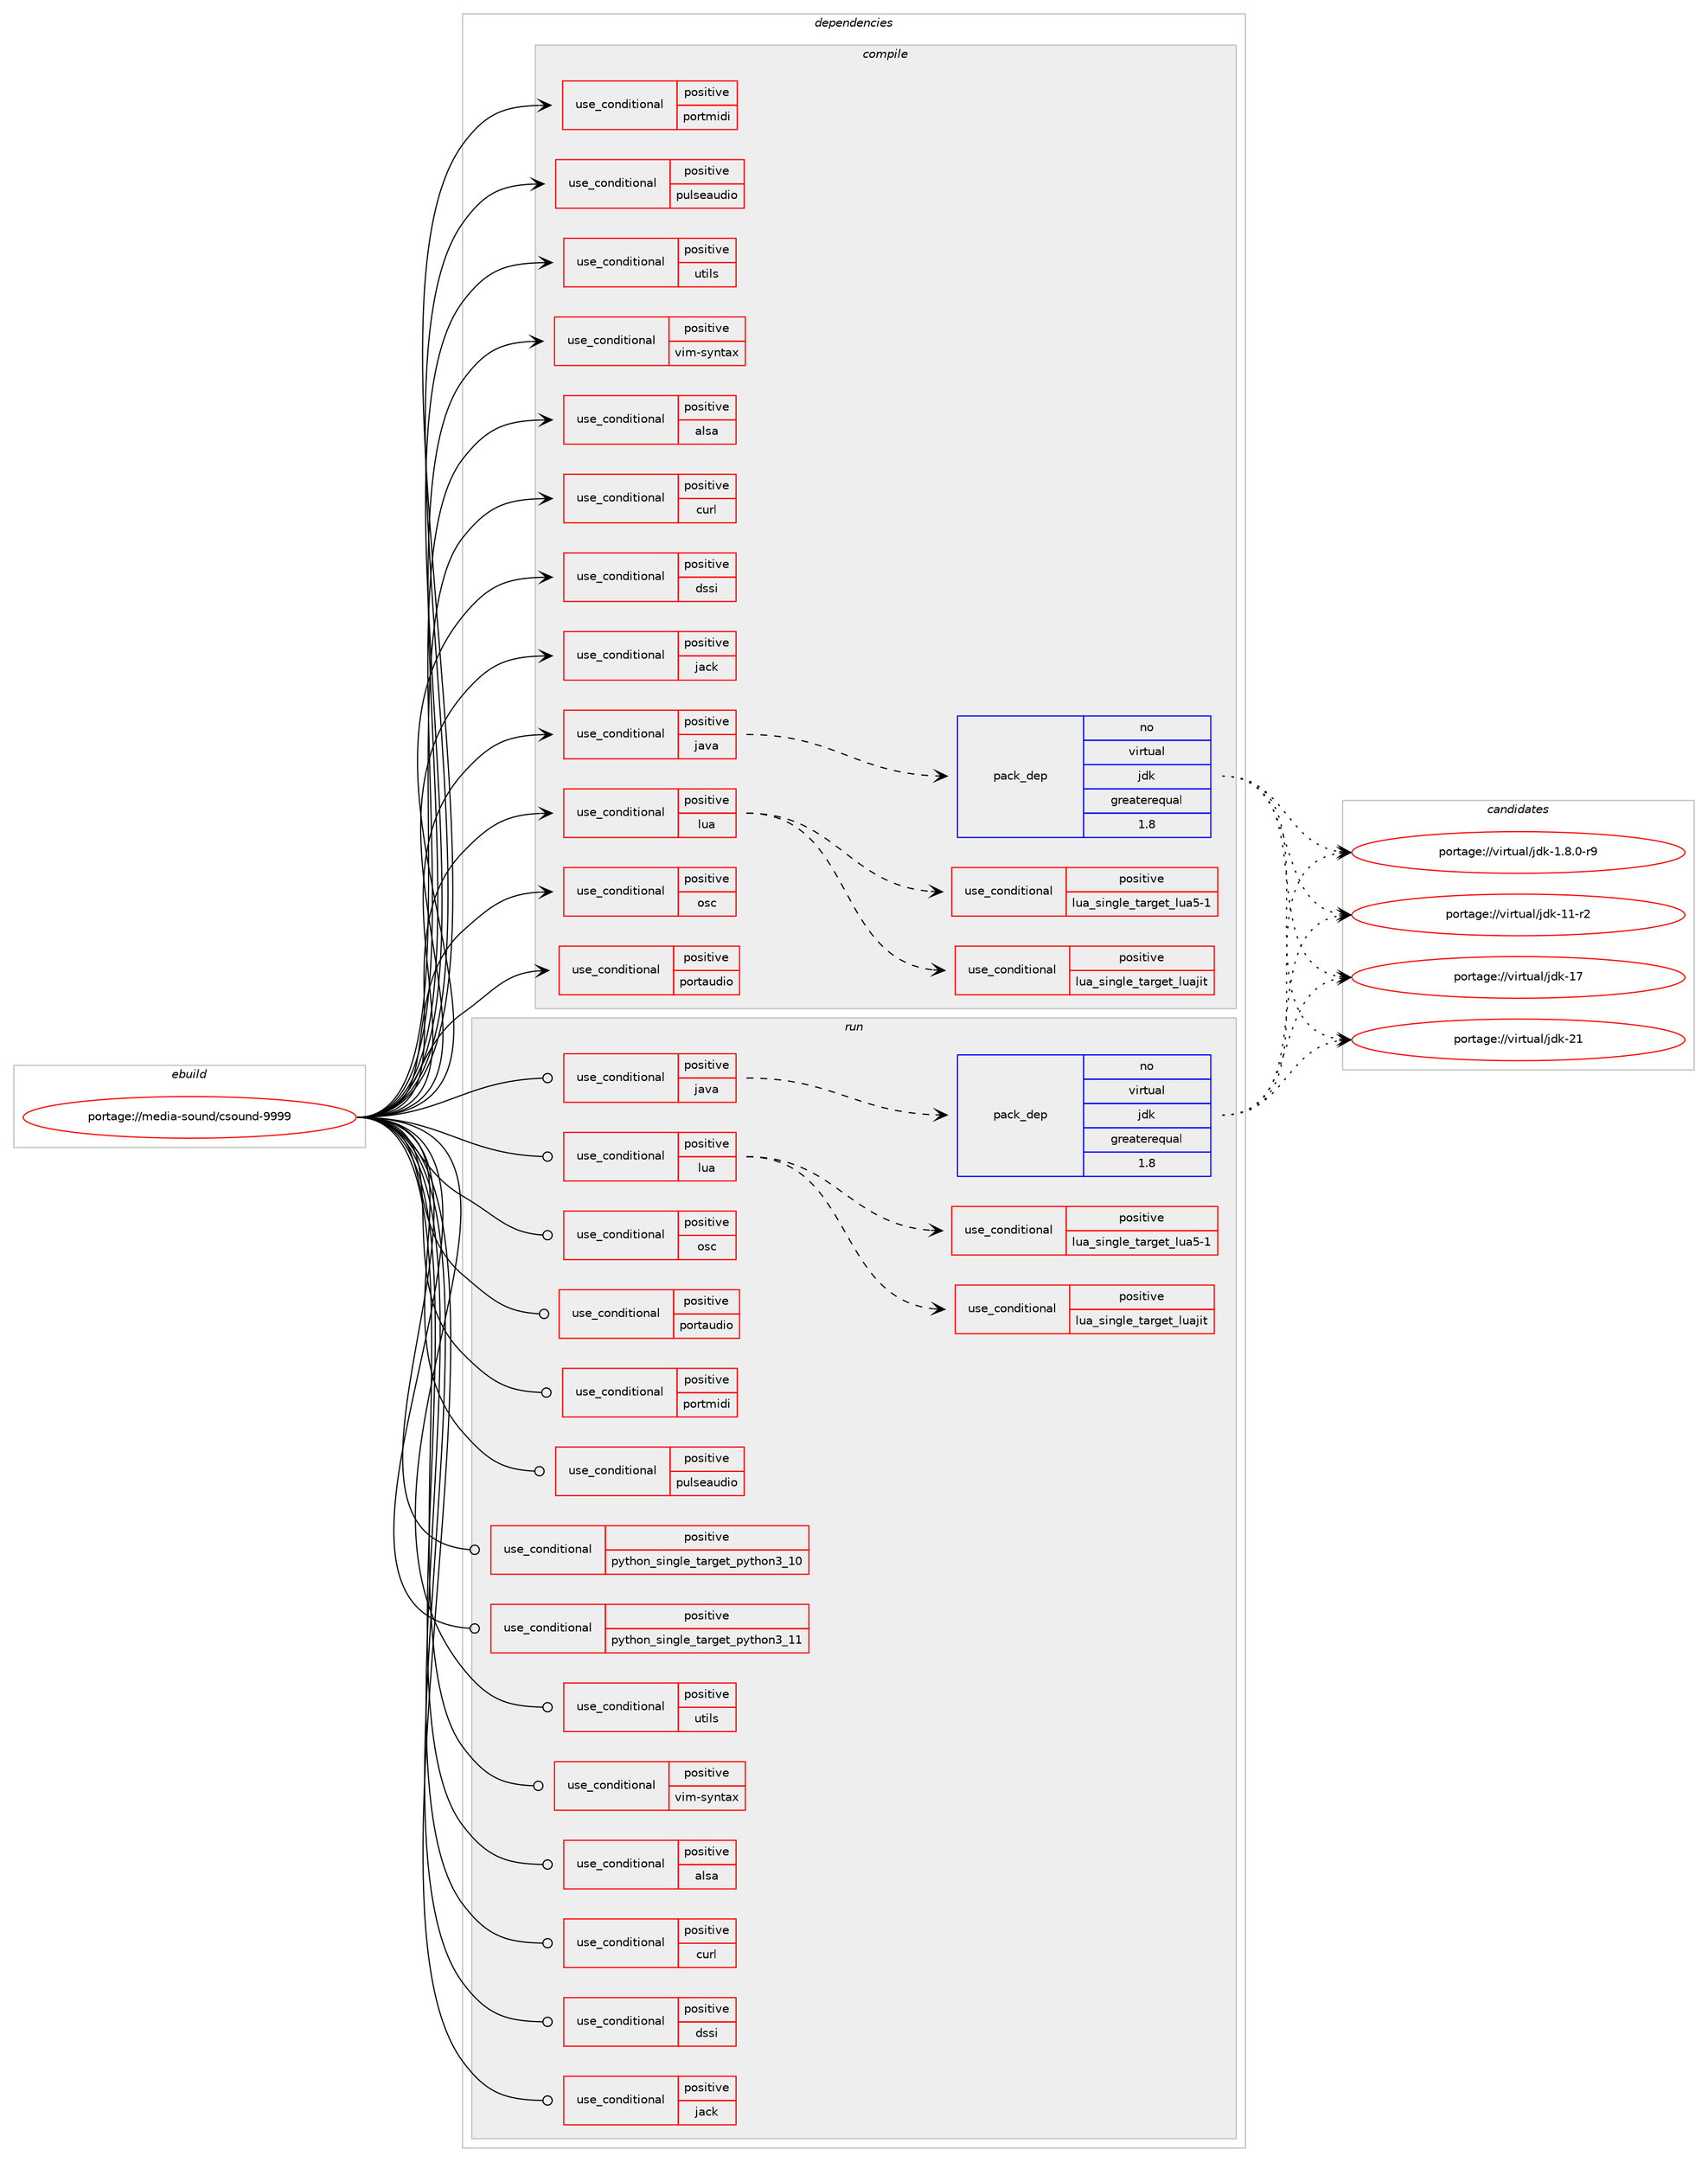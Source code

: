 digraph prolog {

# *************
# Graph options
# *************

newrank=true;
concentrate=true;
compound=true;
graph [rankdir=LR,fontname=Helvetica,fontsize=10,ranksep=1.5];#, ranksep=2.5, nodesep=0.2];
edge  [arrowhead=vee];
node  [fontname=Helvetica,fontsize=10];

# **********
# The ebuild
# **********

subgraph cluster_leftcol {
color=gray;
rank=same;
label=<<i>ebuild</i>>;
id [label="portage://media-sound/csound-9999", color=red, width=4, href="../media-sound/csound-9999.svg"];
}

# ****************
# The dependencies
# ****************

subgraph cluster_midcol {
color=gray;
label=<<i>dependencies</i>>;
subgraph cluster_compile {
fillcolor="#eeeeee";
style=filled;
label=<<i>compile</i>>;
subgraph cond77657 {
dependency162563 [label=<<TABLE BORDER="0" CELLBORDER="1" CELLSPACING="0" CELLPADDING="4"><TR><TD ROWSPAN="3" CELLPADDING="10">use_conditional</TD></TR><TR><TD>positive</TD></TR><TR><TD>alsa</TD></TR></TABLE>>, shape=none, color=red];
# *** BEGIN UNKNOWN DEPENDENCY TYPE (TODO) ***
# dependency162563 -> package_dependency(portage://media-sound/csound-9999,install,no,media-libs,alsa-lib,none,[,,],[],[])
# *** END UNKNOWN DEPENDENCY TYPE (TODO) ***

}
id:e -> dependency162563:w [weight=20,style="solid",arrowhead="vee"];
subgraph cond77658 {
dependency162564 [label=<<TABLE BORDER="0" CELLBORDER="1" CELLSPACING="0" CELLPADDING="4"><TR><TD ROWSPAN="3" CELLPADDING="10">use_conditional</TD></TR><TR><TD>positive</TD></TR><TR><TD>curl</TD></TR></TABLE>>, shape=none, color=red];
# *** BEGIN UNKNOWN DEPENDENCY TYPE (TODO) ***
# dependency162564 -> package_dependency(portage://media-sound/csound-9999,install,no,net-misc,curl,none,[,,],[],[])
# *** END UNKNOWN DEPENDENCY TYPE (TODO) ***

}
id:e -> dependency162564:w [weight=20,style="solid",arrowhead="vee"];
subgraph cond77659 {
dependency162565 [label=<<TABLE BORDER="0" CELLBORDER="1" CELLSPACING="0" CELLPADDING="4"><TR><TD ROWSPAN="3" CELLPADDING="10">use_conditional</TD></TR><TR><TD>positive</TD></TR><TR><TD>dssi</TD></TR></TABLE>>, shape=none, color=red];
# *** BEGIN UNKNOWN DEPENDENCY TYPE (TODO) ***
# dependency162565 -> package_dependency(portage://media-sound/csound-9999,install,no,media-libs,dssi,none,[,,],[],[])
# *** END UNKNOWN DEPENDENCY TYPE (TODO) ***

# *** BEGIN UNKNOWN DEPENDENCY TYPE (TODO) ***
# dependency162565 -> package_dependency(portage://media-sound/csound-9999,install,no,media-libs,ladspa-sdk,none,[,,],[],[])
# *** END UNKNOWN DEPENDENCY TYPE (TODO) ***

}
id:e -> dependency162565:w [weight=20,style="solid",arrowhead="vee"];
subgraph cond77660 {
dependency162566 [label=<<TABLE BORDER="0" CELLBORDER="1" CELLSPACING="0" CELLPADDING="4"><TR><TD ROWSPAN="3" CELLPADDING="10">use_conditional</TD></TR><TR><TD>positive</TD></TR><TR><TD>jack</TD></TR></TABLE>>, shape=none, color=red];
# *** BEGIN UNKNOWN DEPENDENCY TYPE (TODO) ***
# dependency162566 -> package_dependency(portage://media-sound/csound-9999,install,no,virtual,jack,none,[,,],[],[])
# *** END UNKNOWN DEPENDENCY TYPE (TODO) ***

}
id:e -> dependency162566:w [weight=20,style="solid",arrowhead="vee"];
subgraph cond77661 {
dependency162567 [label=<<TABLE BORDER="0" CELLBORDER="1" CELLSPACING="0" CELLPADDING="4"><TR><TD ROWSPAN="3" CELLPADDING="10">use_conditional</TD></TR><TR><TD>positive</TD></TR><TR><TD>java</TD></TR></TABLE>>, shape=none, color=red];
subgraph pack82524 {
dependency162568 [label=<<TABLE BORDER="0" CELLBORDER="1" CELLSPACING="0" CELLPADDING="4" WIDTH="220"><TR><TD ROWSPAN="6" CELLPADDING="30">pack_dep</TD></TR><TR><TD WIDTH="110">no</TD></TR><TR><TD>virtual</TD></TR><TR><TD>jdk</TD></TR><TR><TD>greaterequal</TD></TR><TR><TD>1.8</TD></TR></TABLE>>, shape=none, color=blue];
}
dependency162567:e -> dependency162568:w [weight=20,style="dashed",arrowhead="vee"];
}
id:e -> dependency162567:w [weight=20,style="solid",arrowhead="vee"];
subgraph cond77662 {
dependency162569 [label=<<TABLE BORDER="0" CELLBORDER="1" CELLSPACING="0" CELLPADDING="4"><TR><TD ROWSPAN="3" CELLPADDING="10">use_conditional</TD></TR><TR><TD>positive</TD></TR><TR><TD>lua</TD></TR></TABLE>>, shape=none, color=red];
subgraph cond77663 {
dependency162570 [label=<<TABLE BORDER="0" CELLBORDER="1" CELLSPACING="0" CELLPADDING="4"><TR><TD ROWSPAN="3" CELLPADDING="10">use_conditional</TD></TR><TR><TD>positive</TD></TR><TR><TD>lua_single_target_luajit</TD></TR></TABLE>>, shape=none, color=red];
# *** BEGIN UNKNOWN DEPENDENCY TYPE (TODO) ***
# dependency162570 -> package_dependency(portage://media-sound/csound-9999,install,no,dev-lang,luajit,none,[,,],any_same_slot,[])
# *** END UNKNOWN DEPENDENCY TYPE (TODO) ***

}
dependency162569:e -> dependency162570:w [weight=20,style="dashed",arrowhead="vee"];
subgraph cond77664 {
dependency162571 [label=<<TABLE BORDER="0" CELLBORDER="1" CELLSPACING="0" CELLPADDING="4"><TR><TD ROWSPAN="3" CELLPADDING="10">use_conditional</TD></TR><TR><TD>positive</TD></TR><TR><TD>lua_single_target_lua5-1</TD></TR></TABLE>>, shape=none, color=red];
# *** BEGIN UNKNOWN DEPENDENCY TYPE (TODO) ***
# dependency162571 -> package_dependency(portage://media-sound/csound-9999,install,no,dev-lang,lua,none,[,,],[slot(5.1)],[])
# *** END UNKNOWN DEPENDENCY TYPE (TODO) ***

}
dependency162569:e -> dependency162571:w [weight=20,style="dashed",arrowhead="vee"];
}
id:e -> dependency162569:w [weight=20,style="solid",arrowhead="vee"];
subgraph cond77665 {
dependency162572 [label=<<TABLE BORDER="0" CELLBORDER="1" CELLSPACING="0" CELLPADDING="4"><TR><TD ROWSPAN="3" CELLPADDING="10">use_conditional</TD></TR><TR><TD>positive</TD></TR><TR><TD>osc</TD></TR></TABLE>>, shape=none, color=red];
# *** BEGIN UNKNOWN DEPENDENCY TYPE (TODO) ***
# dependency162572 -> package_dependency(portage://media-sound/csound-9999,install,no,media-libs,liblo,none,[,,],[],[])
# *** END UNKNOWN DEPENDENCY TYPE (TODO) ***

}
id:e -> dependency162572:w [weight=20,style="solid",arrowhead="vee"];
subgraph cond77666 {
dependency162573 [label=<<TABLE BORDER="0" CELLBORDER="1" CELLSPACING="0" CELLPADDING="4"><TR><TD ROWSPAN="3" CELLPADDING="10">use_conditional</TD></TR><TR><TD>positive</TD></TR><TR><TD>portaudio</TD></TR></TABLE>>, shape=none, color=red];
# *** BEGIN UNKNOWN DEPENDENCY TYPE (TODO) ***
# dependency162573 -> package_dependency(portage://media-sound/csound-9999,install,no,media-libs,portaudio,none,[,,],[],[])
# *** END UNKNOWN DEPENDENCY TYPE (TODO) ***

}
id:e -> dependency162573:w [weight=20,style="solid",arrowhead="vee"];
subgraph cond77667 {
dependency162574 [label=<<TABLE BORDER="0" CELLBORDER="1" CELLSPACING="0" CELLPADDING="4"><TR><TD ROWSPAN="3" CELLPADDING="10">use_conditional</TD></TR><TR><TD>positive</TD></TR><TR><TD>portmidi</TD></TR></TABLE>>, shape=none, color=red];
# *** BEGIN UNKNOWN DEPENDENCY TYPE (TODO) ***
# dependency162574 -> package_dependency(portage://media-sound/csound-9999,install,no,media-libs,portmidi,none,[,,],[],[])
# *** END UNKNOWN DEPENDENCY TYPE (TODO) ***

}
id:e -> dependency162574:w [weight=20,style="solid",arrowhead="vee"];
subgraph cond77668 {
dependency162575 [label=<<TABLE BORDER="0" CELLBORDER="1" CELLSPACING="0" CELLPADDING="4"><TR><TD ROWSPAN="3" CELLPADDING="10">use_conditional</TD></TR><TR><TD>positive</TD></TR><TR><TD>pulseaudio</TD></TR></TABLE>>, shape=none, color=red];
# *** BEGIN UNKNOWN DEPENDENCY TYPE (TODO) ***
# dependency162575 -> package_dependency(portage://media-sound/csound-9999,install,no,media-libs,libpulse,none,[,,],[],[])
# *** END UNKNOWN DEPENDENCY TYPE (TODO) ***

}
id:e -> dependency162575:w [weight=20,style="solid",arrowhead="vee"];
subgraph cond77669 {
dependency162576 [label=<<TABLE BORDER="0" CELLBORDER="1" CELLSPACING="0" CELLPADDING="4"><TR><TD ROWSPAN="3" CELLPADDING="10">use_conditional</TD></TR><TR><TD>positive</TD></TR><TR><TD>utils</TD></TR></TABLE>>, shape=none, color=red];
# *** BEGIN UNKNOWN DEPENDENCY TYPE (TODO) ***
# dependency162576 -> package_dependency(portage://media-sound/csound-9999,install,weak,media-sound,snd,none,[,,],[],[])
# *** END UNKNOWN DEPENDENCY TYPE (TODO) ***

}
id:e -> dependency162576:w [weight=20,style="solid",arrowhead="vee"];
subgraph cond77670 {
dependency162577 [label=<<TABLE BORDER="0" CELLBORDER="1" CELLSPACING="0" CELLPADDING="4"><TR><TD ROWSPAN="3" CELLPADDING="10">use_conditional</TD></TR><TR><TD>positive</TD></TR><TR><TD>vim-syntax</TD></TR></TABLE>>, shape=none, color=red];
# *** BEGIN UNKNOWN DEPENDENCY TYPE (TODO) ***
# dependency162577 -> package_dependency(portage://media-sound/csound-9999,install,weak,app-vim,csound-syntax,none,[,,],[],[])
# *** END UNKNOWN DEPENDENCY TYPE (TODO) ***

}
id:e -> dependency162577:w [weight=20,style="solid",arrowhead="vee"];
# *** BEGIN UNKNOWN DEPENDENCY TYPE (TODO) ***
# id -> package_dependency(portage://media-sound/csound-9999,install,no,dev-cpp,eigen,none,[,,],[slot(3)],[])
# *** END UNKNOWN DEPENDENCY TYPE (TODO) ***

# *** BEGIN UNKNOWN DEPENDENCY TYPE (TODO) ***
# id -> package_dependency(portage://media-sound/csound-9999,install,no,dev-libs,boost,none,[,,],[],[])
# *** END UNKNOWN DEPENDENCY TYPE (TODO) ***

# *** BEGIN UNKNOWN DEPENDENCY TYPE (TODO) ***
# id -> package_dependency(portage://media-sound/csound-9999,install,no,media-libs,libsamplerate,none,[,,],[],[])
# *** END UNKNOWN DEPENDENCY TYPE (TODO) ***

# *** BEGIN UNKNOWN DEPENDENCY TYPE (TODO) ***
# id -> package_dependency(portage://media-sound/csound-9999,install,no,media-libs,libsndfile,none,[,,],[],[])
# *** END UNKNOWN DEPENDENCY TYPE (TODO) ***

# *** BEGIN UNKNOWN DEPENDENCY TYPE (TODO) ***
# id -> package_dependency(portage://media-sound/csound-9999,install,no,sys-libs,zlib,none,[,,],[],[])
# *** END UNKNOWN DEPENDENCY TYPE (TODO) ***

}
subgraph cluster_compileandrun {
fillcolor="#eeeeee";
style=filled;
label=<<i>compile and run</i>>;
}
subgraph cluster_run {
fillcolor="#eeeeee";
style=filled;
label=<<i>run</i>>;
subgraph cond77671 {
dependency162578 [label=<<TABLE BORDER="0" CELLBORDER="1" CELLSPACING="0" CELLPADDING="4"><TR><TD ROWSPAN="3" CELLPADDING="10">use_conditional</TD></TR><TR><TD>positive</TD></TR><TR><TD>alsa</TD></TR></TABLE>>, shape=none, color=red];
# *** BEGIN UNKNOWN DEPENDENCY TYPE (TODO) ***
# dependency162578 -> package_dependency(portage://media-sound/csound-9999,run,no,media-libs,alsa-lib,none,[,,],[],[])
# *** END UNKNOWN DEPENDENCY TYPE (TODO) ***

}
id:e -> dependency162578:w [weight=20,style="solid",arrowhead="odot"];
subgraph cond77672 {
dependency162579 [label=<<TABLE BORDER="0" CELLBORDER="1" CELLSPACING="0" CELLPADDING="4"><TR><TD ROWSPAN="3" CELLPADDING="10">use_conditional</TD></TR><TR><TD>positive</TD></TR><TR><TD>curl</TD></TR></TABLE>>, shape=none, color=red];
# *** BEGIN UNKNOWN DEPENDENCY TYPE (TODO) ***
# dependency162579 -> package_dependency(portage://media-sound/csound-9999,run,no,net-misc,curl,none,[,,],[],[])
# *** END UNKNOWN DEPENDENCY TYPE (TODO) ***

}
id:e -> dependency162579:w [weight=20,style="solid",arrowhead="odot"];
subgraph cond77673 {
dependency162580 [label=<<TABLE BORDER="0" CELLBORDER="1" CELLSPACING="0" CELLPADDING="4"><TR><TD ROWSPAN="3" CELLPADDING="10">use_conditional</TD></TR><TR><TD>positive</TD></TR><TR><TD>dssi</TD></TR></TABLE>>, shape=none, color=red];
# *** BEGIN UNKNOWN DEPENDENCY TYPE (TODO) ***
# dependency162580 -> package_dependency(portage://media-sound/csound-9999,run,no,media-libs,dssi,none,[,,],[],[])
# *** END UNKNOWN DEPENDENCY TYPE (TODO) ***

# *** BEGIN UNKNOWN DEPENDENCY TYPE (TODO) ***
# dependency162580 -> package_dependency(portage://media-sound/csound-9999,run,no,media-libs,ladspa-sdk,none,[,,],[],[])
# *** END UNKNOWN DEPENDENCY TYPE (TODO) ***

}
id:e -> dependency162580:w [weight=20,style="solid",arrowhead="odot"];
subgraph cond77674 {
dependency162581 [label=<<TABLE BORDER="0" CELLBORDER="1" CELLSPACING="0" CELLPADDING="4"><TR><TD ROWSPAN="3" CELLPADDING="10">use_conditional</TD></TR><TR><TD>positive</TD></TR><TR><TD>jack</TD></TR></TABLE>>, shape=none, color=red];
# *** BEGIN UNKNOWN DEPENDENCY TYPE (TODO) ***
# dependency162581 -> package_dependency(portage://media-sound/csound-9999,run,no,virtual,jack,none,[,,],[],[])
# *** END UNKNOWN DEPENDENCY TYPE (TODO) ***

}
id:e -> dependency162581:w [weight=20,style="solid",arrowhead="odot"];
subgraph cond77675 {
dependency162582 [label=<<TABLE BORDER="0" CELLBORDER="1" CELLSPACING="0" CELLPADDING="4"><TR><TD ROWSPAN="3" CELLPADDING="10">use_conditional</TD></TR><TR><TD>positive</TD></TR><TR><TD>java</TD></TR></TABLE>>, shape=none, color=red];
subgraph pack82525 {
dependency162583 [label=<<TABLE BORDER="0" CELLBORDER="1" CELLSPACING="0" CELLPADDING="4" WIDTH="220"><TR><TD ROWSPAN="6" CELLPADDING="30">pack_dep</TD></TR><TR><TD WIDTH="110">no</TD></TR><TR><TD>virtual</TD></TR><TR><TD>jdk</TD></TR><TR><TD>greaterequal</TD></TR><TR><TD>1.8</TD></TR></TABLE>>, shape=none, color=blue];
}
dependency162582:e -> dependency162583:w [weight=20,style="dashed",arrowhead="vee"];
}
id:e -> dependency162582:w [weight=20,style="solid",arrowhead="odot"];
subgraph cond77676 {
dependency162584 [label=<<TABLE BORDER="0" CELLBORDER="1" CELLSPACING="0" CELLPADDING="4"><TR><TD ROWSPAN="3" CELLPADDING="10">use_conditional</TD></TR><TR><TD>positive</TD></TR><TR><TD>lua</TD></TR></TABLE>>, shape=none, color=red];
subgraph cond77677 {
dependency162585 [label=<<TABLE BORDER="0" CELLBORDER="1" CELLSPACING="0" CELLPADDING="4"><TR><TD ROWSPAN="3" CELLPADDING="10">use_conditional</TD></TR><TR><TD>positive</TD></TR><TR><TD>lua_single_target_luajit</TD></TR></TABLE>>, shape=none, color=red];
# *** BEGIN UNKNOWN DEPENDENCY TYPE (TODO) ***
# dependency162585 -> package_dependency(portage://media-sound/csound-9999,run,no,dev-lang,luajit,none,[,,],any_same_slot,[])
# *** END UNKNOWN DEPENDENCY TYPE (TODO) ***

}
dependency162584:e -> dependency162585:w [weight=20,style="dashed",arrowhead="vee"];
subgraph cond77678 {
dependency162586 [label=<<TABLE BORDER="0" CELLBORDER="1" CELLSPACING="0" CELLPADDING="4"><TR><TD ROWSPAN="3" CELLPADDING="10">use_conditional</TD></TR><TR><TD>positive</TD></TR><TR><TD>lua_single_target_lua5-1</TD></TR></TABLE>>, shape=none, color=red];
# *** BEGIN UNKNOWN DEPENDENCY TYPE (TODO) ***
# dependency162586 -> package_dependency(portage://media-sound/csound-9999,run,no,dev-lang,lua,none,[,,],[slot(5.1)],[])
# *** END UNKNOWN DEPENDENCY TYPE (TODO) ***

}
dependency162584:e -> dependency162586:w [weight=20,style="dashed",arrowhead="vee"];
}
id:e -> dependency162584:w [weight=20,style="solid",arrowhead="odot"];
subgraph cond77679 {
dependency162587 [label=<<TABLE BORDER="0" CELLBORDER="1" CELLSPACING="0" CELLPADDING="4"><TR><TD ROWSPAN="3" CELLPADDING="10">use_conditional</TD></TR><TR><TD>positive</TD></TR><TR><TD>osc</TD></TR></TABLE>>, shape=none, color=red];
# *** BEGIN UNKNOWN DEPENDENCY TYPE (TODO) ***
# dependency162587 -> package_dependency(portage://media-sound/csound-9999,run,no,media-libs,liblo,none,[,,],[],[])
# *** END UNKNOWN DEPENDENCY TYPE (TODO) ***

}
id:e -> dependency162587:w [weight=20,style="solid",arrowhead="odot"];
subgraph cond77680 {
dependency162588 [label=<<TABLE BORDER="0" CELLBORDER="1" CELLSPACING="0" CELLPADDING="4"><TR><TD ROWSPAN="3" CELLPADDING="10">use_conditional</TD></TR><TR><TD>positive</TD></TR><TR><TD>portaudio</TD></TR></TABLE>>, shape=none, color=red];
# *** BEGIN UNKNOWN DEPENDENCY TYPE (TODO) ***
# dependency162588 -> package_dependency(portage://media-sound/csound-9999,run,no,media-libs,portaudio,none,[,,],[],[])
# *** END UNKNOWN DEPENDENCY TYPE (TODO) ***

}
id:e -> dependency162588:w [weight=20,style="solid",arrowhead="odot"];
subgraph cond77681 {
dependency162589 [label=<<TABLE BORDER="0" CELLBORDER="1" CELLSPACING="0" CELLPADDING="4"><TR><TD ROWSPAN="3" CELLPADDING="10">use_conditional</TD></TR><TR><TD>positive</TD></TR><TR><TD>portmidi</TD></TR></TABLE>>, shape=none, color=red];
# *** BEGIN UNKNOWN DEPENDENCY TYPE (TODO) ***
# dependency162589 -> package_dependency(portage://media-sound/csound-9999,run,no,media-libs,portmidi,none,[,,],[],[])
# *** END UNKNOWN DEPENDENCY TYPE (TODO) ***

}
id:e -> dependency162589:w [weight=20,style="solid",arrowhead="odot"];
subgraph cond77682 {
dependency162590 [label=<<TABLE BORDER="0" CELLBORDER="1" CELLSPACING="0" CELLPADDING="4"><TR><TD ROWSPAN="3" CELLPADDING="10">use_conditional</TD></TR><TR><TD>positive</TD></TR><TR><TD>pulseaudio</TD></TR></TABLE>>, shape=none, color=red];
# *** BEGIN UNKNOWN DEPENDENCY TYPE (TODO) ***
# dependency162590 -> package_dependency(portage://media-sound/csound-9999,run,no,media-libs,libpulse,none,[,,],[],[])
# *** END UNKNOWN DEPENDENCY TYPE (TODO) ***

}
id:e -> dependency162590:w [weight=20,style="solid",arrowhead="odot"];
subgraph cond77683 {
dependency162591 [label=<<TABLE BORDER="0" CELLBORDER="1" CELLSPACING="0" CELLPADDING="4"><TR><TD ROWSPAN="3" CELLPADDING="10">use_conditional</TD></TR><TR><TD>positive</TD></TR><TR><TD>python_single_target_python3_10</TD></TR></TABLE>>, shape=none, color=red];
# *** BEGIN UNKNOWN DEPENDENCY TYPE (TODO) ***
# dependency162591 -> package_dependency(portage://media-sound/csound-9999,run,no,dev-lang,python,none,[,,],[slot(3.10)],[])
# *** END UNKNOWN DEPENDENCY TYPE (TODO) ***

}
id:e -> dependency162591:w [weight=20,style="solid",arrowhead="odot"];
subgraph cond77684 {
dependency162592 [label=<<TABLE BORDER="0" CELLBORDER="1" CELLSPACING="0" CELLPADDING="4"><TR><TD ROWSPAN="3" CELLPADDING="10">use_conditional</TD></TR><TR><TD>positive</TD></TR><TR><TD>python_single_target_python3_11</TD></TR></TABLE>>, shape=none, color=red];
# *** BEGIN UNKNOWN DEPENDENCY TYPE (TODO) ***
# dependency162592 -> package_dependency(portage://media-sound/csound-9999,run,no,dev-lang,python,none,[,,],[slot(3.11)],[])
# *** END UNKNOWN DEPENDENCY TYPE (TODO) ***

}
id:e -> dependency162592:w [weight=20,style="solid",arrowhead="odot"];
subgraph cond77685 {
dependency162593 [label=<<TABLE BORDER="0" CELLBORDER="1" CELLSPACING="0" CELLPADDING="4"><TR><TD ROWSPAN="3" CELLPADDING="10">use_conditional</TD></TR><TR><TD>positive</TD></TR><TR><TD>utils</TD></TR></TABLE>>, shape=none, color=red];
# *** BEGIN UNKNOWN DEPENDENCY TYPE (TODO) ***
# dependency162593 -> package_dependency(portage://media-sound/csound-9999,run,weak,media-sound,snd,none,[,,],[],[])
# *** END UNKNOWN DEPENDENCY TYPE (TODO) ***

}
id:e -> dependency162593:w [weight=20,style="solid",arrowhead="odot"];
subgraph cond77686 {
dependency162594 [label=<<TABLE BORDER="0" CELLBORDER="1" CELLSPACING="0" CELLPADDING="4"><TR><TD ROWSPAN="3" CELLPADDING="10">use_conditional</TD></TR><TR><TD>positive</TD></TR><TR><TD>vim-syntax</TD></TR></TABLE>>, shape=none, color=red];
# *** BEGIN UNKNOWN DEPENDENCY TYPE (TODO) ***
# dependency162594 -> package_dependency(portage://media-sound/csound-9999,run,weak,app-vim,csound-syntax,none,[,,],[],[])
# *** END UNKNOWN DEPENDENCY TYPE (TODO) ***

}
id:e -> dependency162594:w [weight=20,style="solid",arrowhead="odot"];
# *** BEGIN UNKNOWN DEPENDENCY TYPE (TODO) ***
# id -> package_dependency(portage://media-sound/csound-9999,run,no,dev-cpp,eigen,none,[,,],[slot(3)],[])
# *** END UNKNOWN DEPENDENCY TYPE (TODO) ***

# *** BEGIN UNKNOWN DEPENDENCY TYPE (TODO) ***
# id -> package_dependency(portage://media-sound/csound-9999,run,no,media-libs,libsamplerate,none,[,,],[],[])
# *** END UNKNOWN DEPENDENCY TYPE (TODO) ***

# *** BEGIN UNKNOWN DEPENDENCY TYPE (TODO) ***
# id -> package_dependency(portage://media-sound/csound-9999,run,no,media-libs,libsndfile,none,[,,],[],[])
# *** END UNKNOWN DEPENDENCY TYPE (TODO) ***

# *** BEGIN UNKNOWN DEPENDENCY TYPE (TODO) ***
# id -> package_dependency(portage://media-sound/csound-9999,run,no,sys-libs,zlib,none,[,,],[],[])
# *** END UNKNOWN DEPENDENCY TYPE (TODO) ***

}
}

# **************
# The candidates
# **************

subgraph cluster_choices {
rank=same;
color=gray;
label=<<i>candidates</i>>;

subgraph choice82524 {
color=black;
nodesep=1;
choice11810511411611797108471061001074549465646484511457 [label="portage://virtual/jdk-1.8.0-r9", color=red, width=4,href="../virtual/jdk-1.8.0-r9.svg"];
choice11810511411611797108471061001074549494511450 [label="portage://virtual/jdk-11-r2", color=red, width=4,href="../virtual/jdk-11-r2.svg"];
choice1181051141161179710847106100107454955 [label="portage://virtual/jdk-17", color=red, width=4,href="../virtual/jdk-17.svg"];
choice1181051141161179710847106100107455049 [label="portage://virtual/jdk-21", color=red, width=4,href="../virtual/jdk-21.svg"];
dependency162568:e -> choice11810511411611797108471061001074549465646484511457:w [style=dotted,weight="100"];
dependency162568:e -> choice11810511411611797108471061001074549494511450:w [style=dotted,weight="100"];
dependency162568:e -> choice1181051141161179710847106100107454955:w [style=dotted,weight="100"];
dependency162568:e -> choice1181051141161179710847106100107455049:w [style=dotted,weight="100"];
}
subgraph choice82525 {
color=black;
nodesep=1;
choice11810511411611797108471061001074549465646484511457 [label="portage://virtual/jdk-1.8.0-r9", color=red, width=4,href="../virtual/jdk-1.8.0-r9.svg"];
choice11810511411611797108471061001074549494511450 [label="portage://virtual/jdk-11-r2", color=red, width=4,href="../virtual/jdk-11-r2.svg"];
choice1181051141161179710847106100107454955 [label="portage://virtual/jdk-17", color=red, width=4,href="../virtual/jdk-17.svg"];
choice1181051141161179710847106100107455049 [label="portage://virtual/jdk-21", color=red, width=4,href="../virtual/jdk-21.svg"];
dependency162583:e -> choice11810511411611797108471061001074549465646484511457:w [style=dotted,weight="100"];
dependency162583:e -> choice11810511411611797108471061001074549494511450:w [style=dotted,weight="100"];
dependency162583:e -> choice1181051141161179710847106100107454955:w [style=dotted,weight="100"];
dependency162583:e -> choice1181051141161179710847106100107455049:w [style=dotted,weight="100"];
}
}

}
